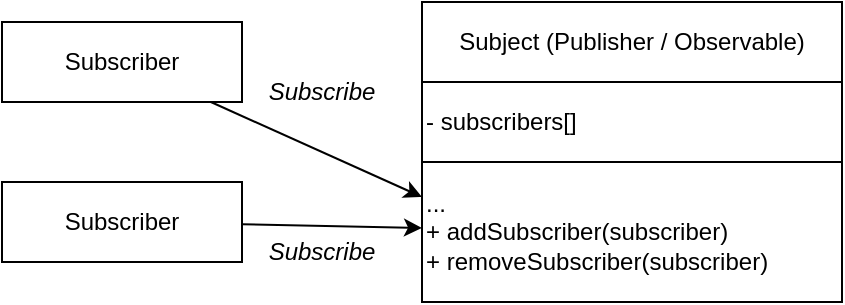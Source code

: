 <mxfile>
    <diagram id="0Lu6l0PalfO-PoTqSe8T" name="Page-1">
        <mxGraphModel dx="774" dy="907" grid="1" gridSize="10" guides="1" tooltips="1" connect="1" arrows="1" fold="1" page="1" pageScale="1" pageWidth="850" pageHeight="1100" math="0" shadow="0">
            <root>
                <mxCell id="0"/>
                <mxCell id="1" parent="0"/>
                <mxCell id="7" value="" style="edgeStyle=none;html=1;entryX=0;entryY=0.25;entryDx=0;entryDy=0;" edge="1" parent="1" source="2" target="6">
                    <mxGeometry relative="1" as="geometry"/>
                </mxCell>
                <mxCell id="2" value="Subscriber" style="rounded=0;whiteSpace=wrap;html=1;" vertex="1" parent="1">
                    <mxGeometry x="80" y="80" width="120" height="40" as="geometry"/>
                </mxCell>
                <mxCell id="8" value="" style="edgeStyle=none;html=1;" edge="1" parent="1" source="3" target="6">
                    <mxGeometry relative="1" as="geometry"/>
                </mxCell>
                <mxCell id="3" value="Subscriber" style="rounded=0;whiteSpace=wrap;html=1;" vertex="1" parent="1">
                    <mxGeometry x="80" y="160" width="120" height="40" as="geometry"/>
                </mxCell>
                <mxCell id="4" value="Subject (Publisher / Observable)" style="rounded=0;whiteSpace=wrap;html=1;" vertex="1" parent="1">
                    <mxGeometry x="290" y="70" width="210" height="40" as="geometry"/>
                </mxCell>
                <mxCell id="5" value="- subscribers[]" style="rounded=0;whiteSpace=wrap;html=1;align=left;" vertex="1" parent="1">
                    <mxGeometry x="290" y="110" width="210" height="40" as="geometry"/>
                </mxCell>
                <mxCell id="6" value="...&lt;br&gt;+ addSubscriber(subscriber)&lt;br&gt;+ removeSubscriber(subscriber)" style="rounded=0;whiteSpace=wrap;html=1;align=left;" vertex="1" parent="1">
                    <mxGeometry x="290" y="150" width="210" height="70" as="geometry"/>
                </mxCell>
                <mxCell id="10" value="&lt;i&gt;Subscribe&lt;/i&gt;" style="text;html=1;strokeColor=none;fillColor=none;align=center;verticalAlign=middle;whiteSpace=wrap;rounded=0;" vertex="1" parent="1">
                    <mxGeometry x="210" y="100" width="60" height="30" as="geometry"/>
                </mxCell>
                <mxCell id="11" value="&lt;i&gt;Subscribe&lt;/i&gt;" style="text;html=1;strokeColor=none;fillColor=none;align=center;verticalAlign=middle;whiteSpace=wrap;rounded=0;" vertex="1" parent="1">
                    <mxGeometry x="210" y="180" width="60" height="30" as="geometry"/>
                </mxCell>
            </root>
        </mxGraphModel>
    </diagram>
</mxfile>
